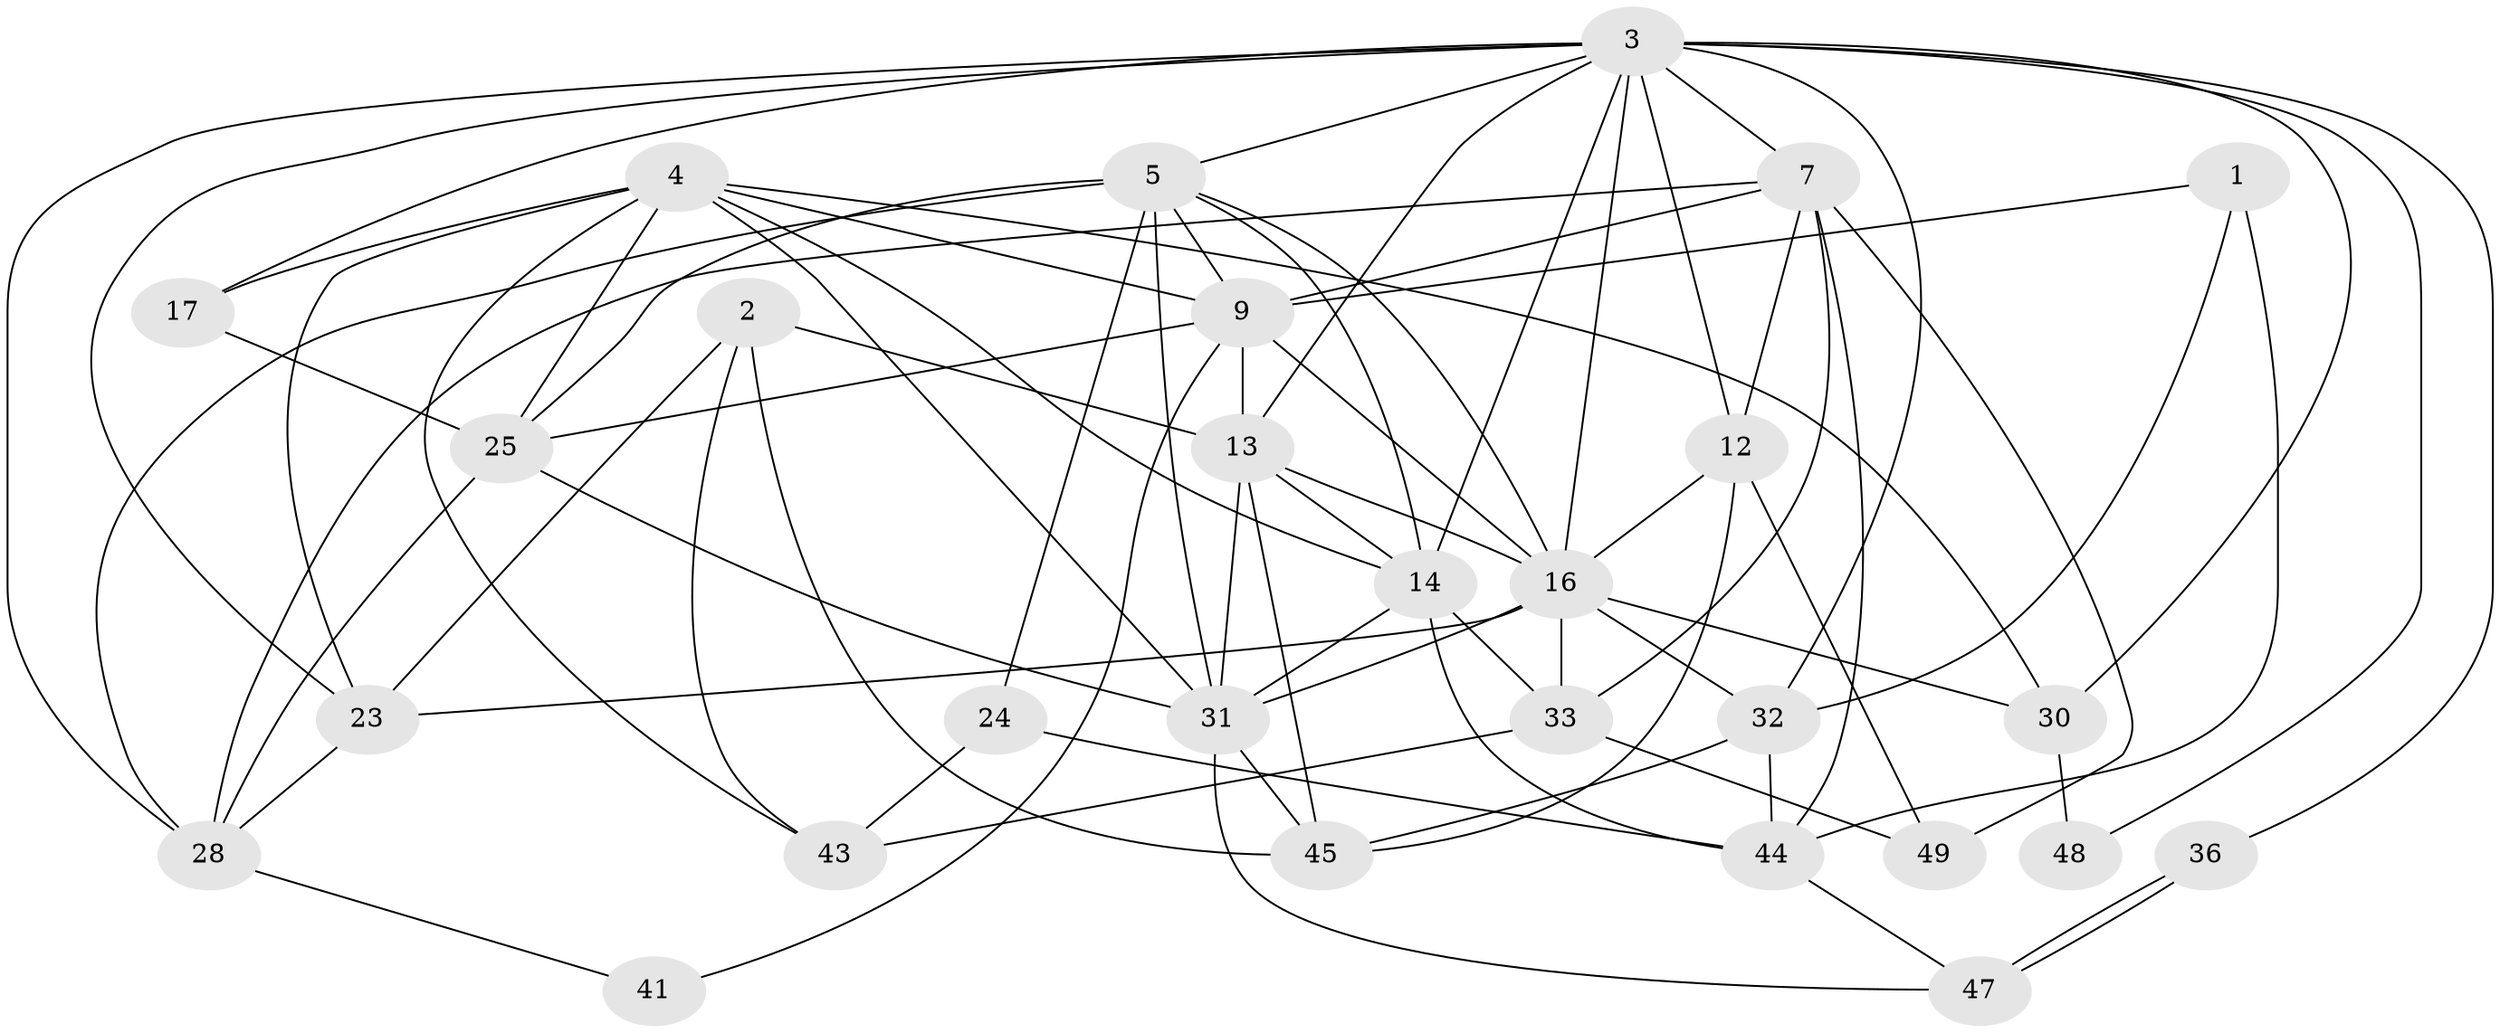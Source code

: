 // original degree distribution, {3: 0.17857142857142858, 2: 0.16071428571428573, 4: 0.30357142857142855, 6: 0.07142857142857142, 5: 0.25, 7: 0.03571428571428571}
// Generated by graph-tools (version 1.1) at 2025/15/03/09/25 04:15:12]
// undirected, 28 vertices, 77 edges
graph export_dot {
graph [start="1"]
  node [color=gray90,style=filled];
  1;
  2 [super="+10"];
  3 [super="+8+11"];
  4 [super="+29"];
  5 [super="+6"];
  7 [super="+35+37"];
  9 [super="+15"];
  12;
  13 [super="+56"];
  14 [super="+22+20"];
  16 [super="+18"];
  17;
  23 [super="+27"];
  24 [super="+55"];
  25 [super="+54"];
  28 [super="+39"];
  30;
  31 [super="+51"];
  32;
  33;
  36;
  41;
  43;
  44 [super="+53"];
  45;
  47;
  48;
  49 [super="+52"];
  1 -- 44;
  1 -- 32;
  1 -- 9;
  2 -- 45;
  2 -- 43;
  2 -- 13;
  2 -- 23;
  3 -- 36;
  3 -- 13;
  3 -- 48;
  3 -- 16;
  3 -- 23;
  3 -- 28;
  3 -- 32;
  3 -- 17;
  3 -- 5;
  3 -- 12;
  3 -- 30;
  3 -- 7 [weight=2];
  3 -- 14 [weight=2];
  4 -- 17;
  4 -- 25;
  4 -- 30;
  4 -- 43;
  4 -- 14;
  4 -- 31;
  4 -- 23;
  4 -- 9;
  5 -- 25;
  5 -- 16;
  5 -- 28;
  5 -- 31;
  5 -- 9;
  5 -- 14;
  5 -- 24;
  7 -- 28;
  7 -- 33;
  7 -- 9 [weight=2];
  7 -- 12;
  7 -- 44;
  7 -- 49;
  9 -- 16;
  9 -- 13;
  9 -- 25;
  9 -- 41;
  12 -- 16;
  12 -- 45;
  12 -- 49;
  13 -- 45;
  13 -- 14;
  13 -- 16;
  13 -- 31;
  14 -- 44;
  14 -- 33;
  14 -- 31 [weight=2];
  16 -- 23;
  16 -- 30;
  16 -- 33;
  16 -- 32;
  16 -- 31;
  17 -- 25;
  23 -- 28;
  24 -- 43;
  24 -- 44;
  25 -- 28;
  25 -- 31;
  28 -- 41;
  30 -- 48;
  31 -- 47;
  31 -- 45;
  32 -- 45;
  32 -- 44;
  33 -- 43;
  33 -- 49;
  36 -- 47;
  36 -- 47;
  44 -- 47;
}
